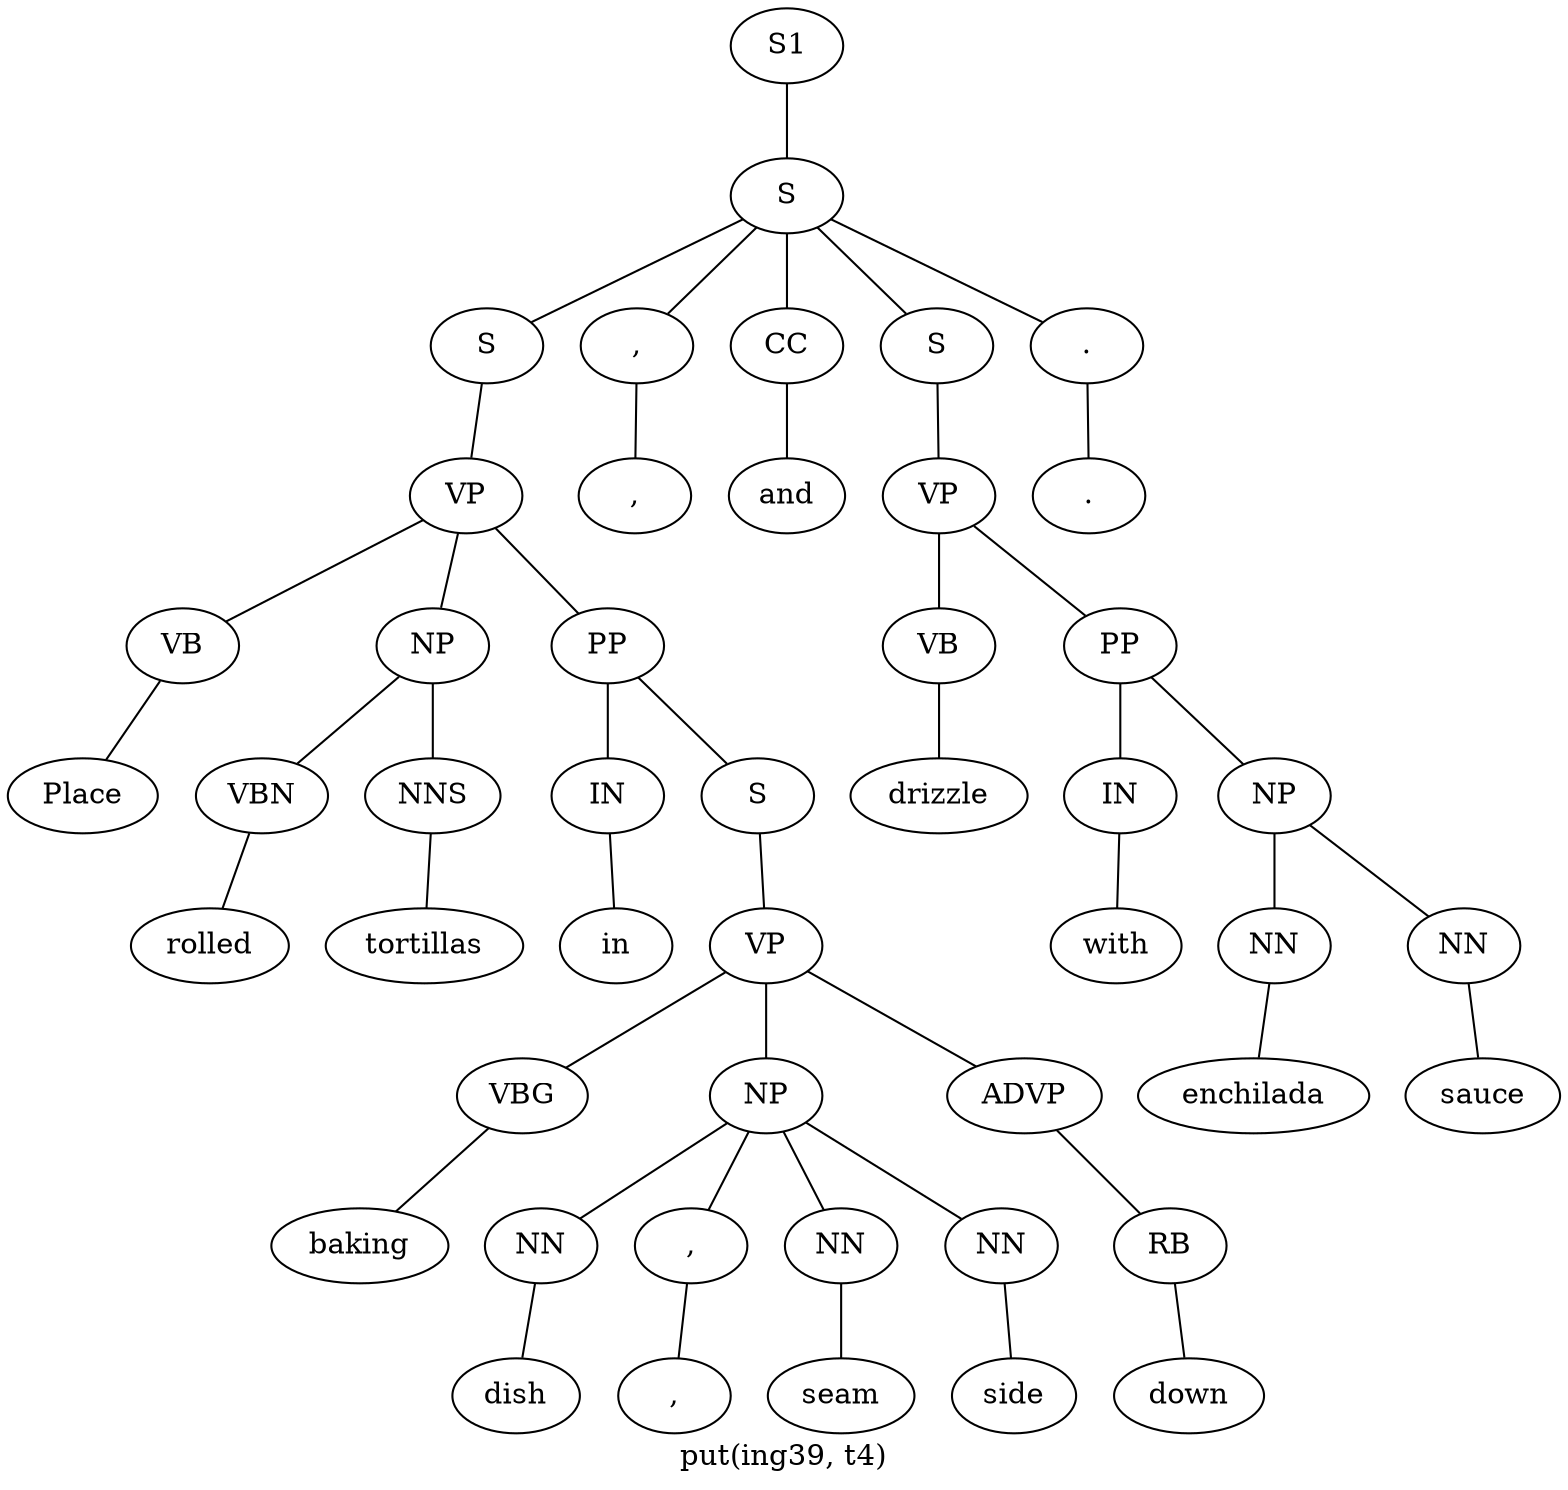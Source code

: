 graph SyntaxGraph {
	label = "put(ing39, t4)";
	Node0 [label="S1"];
	Node1 [label="S"];
	Node2 [label="S"];
	Node3 [label="VP"];
	Node4 [label="VB"];
	Node5 [label="Place"];
	Node6 [label="NP"];
	Node7 [label="VBN"];
	Node8 [label="rolled"];
	Node9 [label="NNS"];
	Node10 [label="tortillas"];
	Node11 [label="PP"];
	Node12 [label="IN"];
	Node13 [label="in"];
	Node14 [label="S"];
	Node15 [label="VP"];
	Node16 [label="VBG"];
	Node17 [label="baking"];
	Node18 [label="NP"];
	Node19 [label="NN"];
	Node20 [label="dish"];
	Node21 [label=","];
	Node22 [label=","];
	Node23 [label="NN"];
	Node24 [label="seam"];
	Node25 [label="NN"];
	Node26 [label="side"];
	Node27 [label="ADVP"];
	Node28 [label="RB"];
	Node29 [label="down"];
	Node30 [label=","];
	Node31 [label=","];
	Node32 [label="CC"];
	Node33 [label="and"];
	Node34 [label="S"];
	Node35 [label="VP"];
	Node36 [label="VB"];
	Node37 [label="drizzle"];
	Node38 [label="PP"];
	Node39 [label="IN"];
	Node40 [label="with"];
	Node41 [label="NP"];
	Node42 [label="NN"];
	Node43 [label="enchilada"];
	Node44 [label="NN"];
	Node45 [label="sauce"];
	Node46 [label="."];
	Node47 [label="."];

	Node0 -- Node1;
	Node1 -- Node2;
	Node1 -- Node30;
	Node1 -- Node32;
	Node1 -- Node34;
	Node1 -- Node46;
	Node2 -- Node3;
	Node3 -- Node4;
	Node3 -- Node6;
	Node3 -- Node11;
	Node4 -- Node5;
	Node6 -- Node7;
	Node6 -- Node9;
	Node7 -- Node8;
	Node9 -- Node10;
	Node11 -- Node12;
	Node11 -- Node14;
	Node12 -- Node13;
	Node14 -- Node15;
	Node15 -- Node16;
	Node15 -- Node18;
	Node15 -- Node27;
	Node16 -- Node17;
	Node18 -- Node19;
	Node18 -- Node21;
	Node18 -- Node23;
	Node18 -- Node25;
	Node19 -- Node20;
	Node21 -- Node22;
	Node23 -- Node24;
	Node25 -- Node26;
	Node27 -- Node28;
	Node28 -- Node29;
	Node30 -- Node31;
	Node32 -- Node33;
	Node34 -- Node35;
	Node35 -- Node36;
	Node35 -- Node38;
	Node36 -- Node37;
	Node38 -- Node39;
	Node38 -- Node41;
	Node39 -- Node40;
	Node41 -- Node42;
	Node41 -- Node44;
	Node42 -- Node43;
	Node44 -- Node45;
	Node46 -- Node47;
}